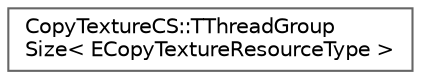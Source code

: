 digraph "Graphical Class Hierarchy"
{
 // INTERACTIVE_SVG=YES
 // LATEX_PDF_SIZE
  bgcolor="transparent";
  edge [fontname=Helvetica,fontsize=10,labelfontname=Helvetica,labelfontsize=10];
  node [fontname=Helvetica,fontsize=10,shape=box,height=0.2,width=0.4];
  rankdir="LR";
  Node0 [id="Node000000",label="CopyTextureCS::TThreadGroup\lSize\< ECopyTextureResourceType \>",height=0.2,width=0.4,color="grey40", fillcolor="white", style="filled",URL="$d5/d45/structCopyTextureCS_1_1TThreadGroupSize.html",tooltip=" "];
}
